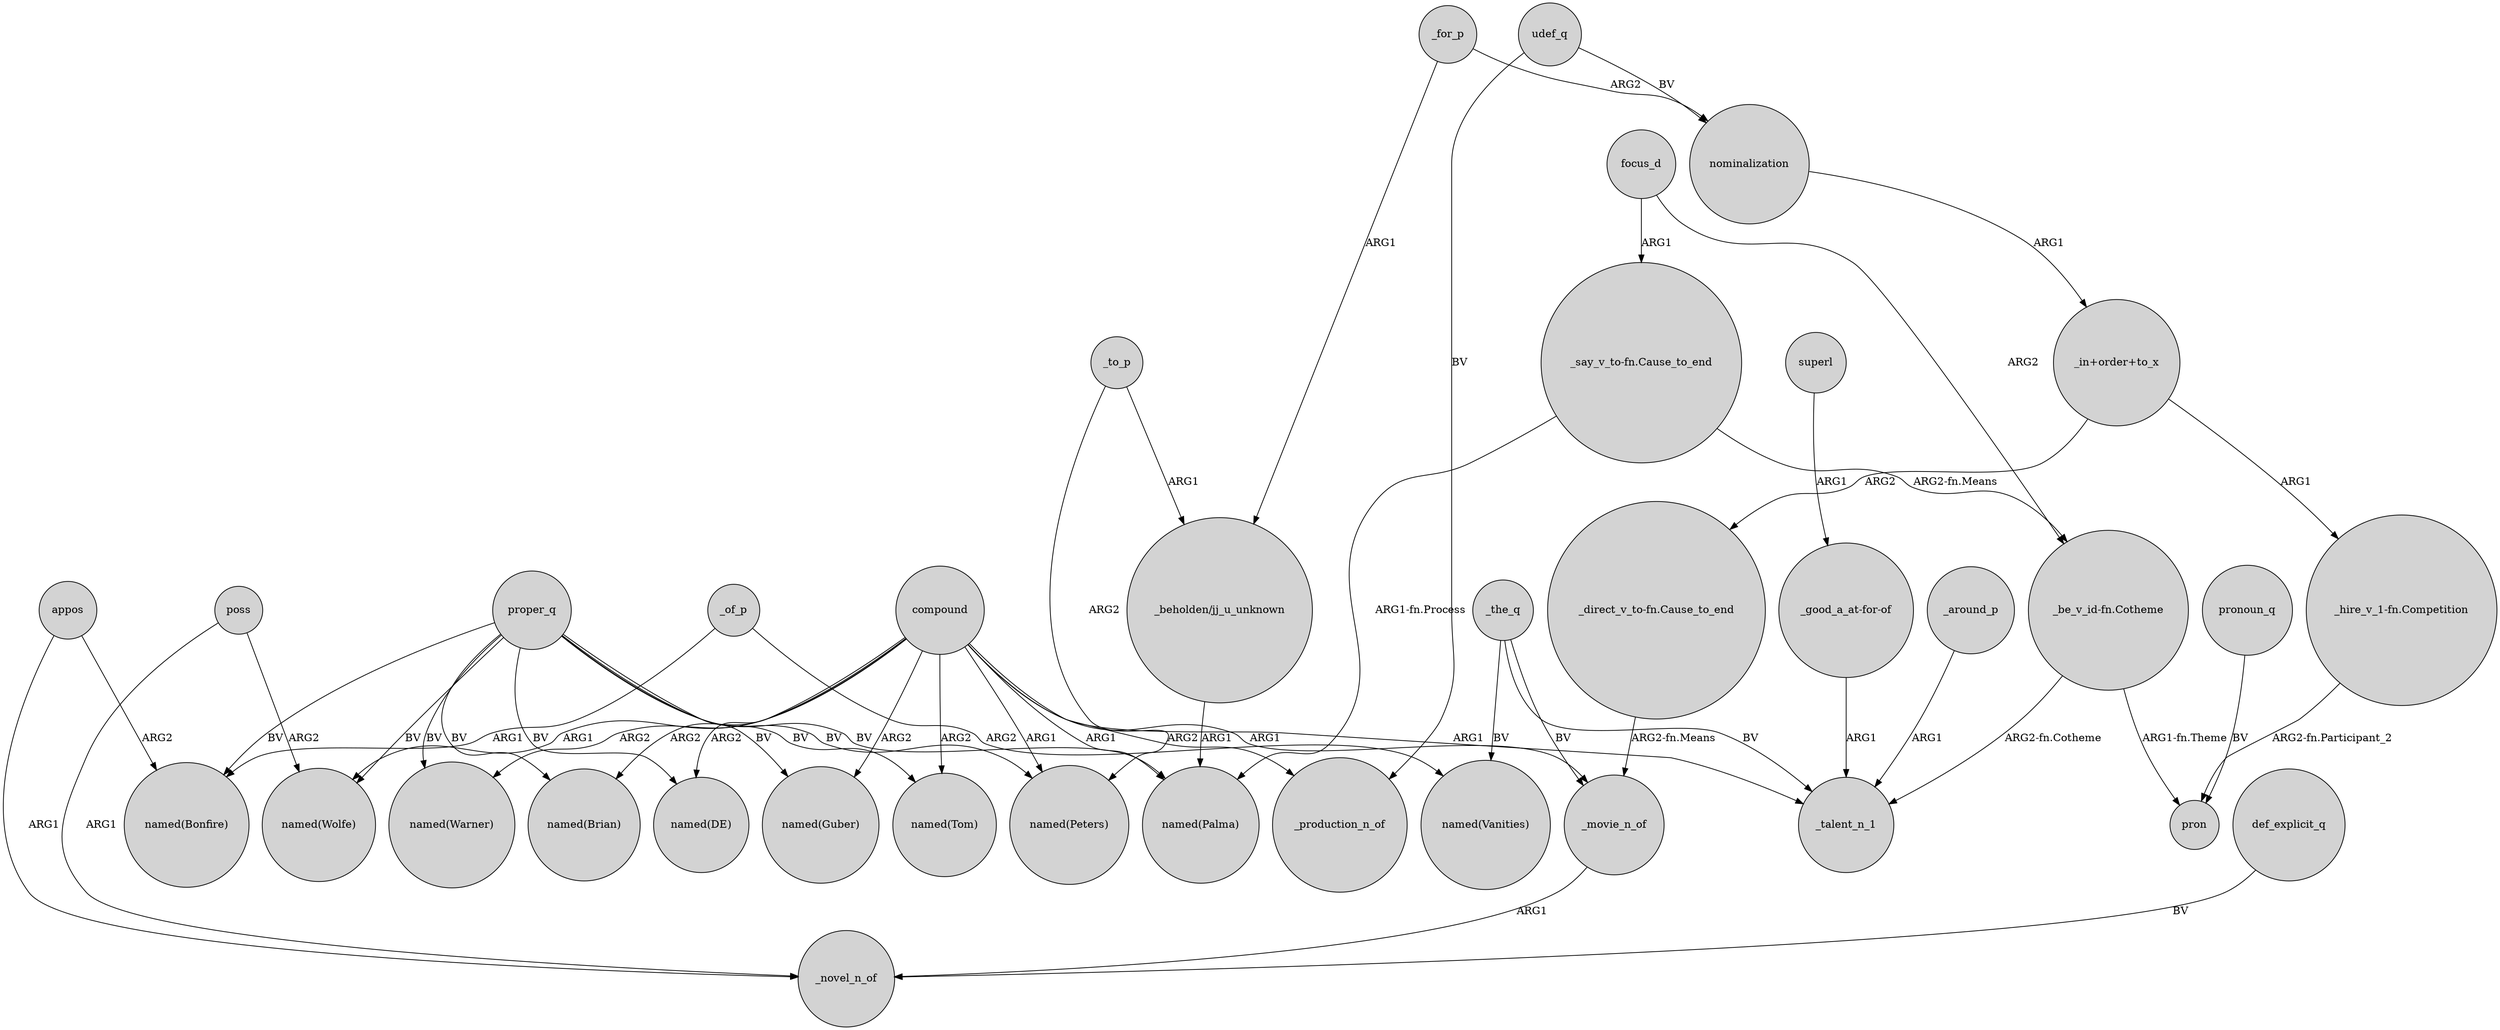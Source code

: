 digraph {
	node [shape=circle style=filled]
	poss -> _novel_n_of [label=ARG1]
	focus_d -> "_be_v_id-fn.Cotheme" [label=ARG2]
	_to_p -> "_beholden/jj_u_unknown" [label=ARG1]
	nominalization -> "_in+order+to_x" [label=ARG1]
	superl -> "_good_a_at-for-of" [label=ARG1]
	proper_q -> "named(DE)" [label=BV]
	proper_q -> "named(Tom)" [label=BV]
	compound -> "named(Peters)" [label=ARG1]
	compound -> _talent_n_1 [label=ARG1]
	_of_p -> "named(Vanities)" [label=ARG2]
	focus_d -> "_say_v_to-fn.Cause_to_end" [label=ARG1]
	compound -> "named(Brian)" [label=ARG2]
	appos -> "named(Bonfire)" [label=ARG2]
	"_in+order+to_x" -> "_direct_v_to-fn.Cause_to_end" [label=ARG2]
	udef_q -> nominalization [label=BV]
	proper_q -> "named(Peters)" [label=BV]
	compound -> "named(Guber)" [label=ARG2]
	compound -> _movie_n_of [label=ARG1]
	compound -> _production_n_of [label=ARG2]
	_the_q -> _movie_n_of [label=BV]
	compound -> "named(Wolfe)" [label=ARG1]
	"_good_a_at-for-of" -> _talent_n_1 [label=ARG1]
	"_say_v_to-fn.Cause_to_end" -> "_be_v_id-fn.Cotheme" [label="ARG2-fn.Means"]
	"_be_v_id-fn.Cotheme" -> _talent_n_1 [label="ARG2-fn.Cotheme"]
	pronoun_q -> pron [label=BV]
	"_be_v_id-fn.Cotheme" -> pron [label="ARG1-fn.Theme"]
	compound -> "named(DE)" [label=ARG2]
	_for_p -> "_beholden/jj_u_unknown" [label=ARG1]
	appos -> _novel_n_of [label=ARG1]
	def_explicit_q -> _novel_n_of [label=BV]
	compound -> "named(Palma)" [label=ARG1]
	_for_p -> nominalization [label=ARG2]
	compound -> "named(Warner)" [label=ARG2]
	proper_q -> "named(Palma)" [label=BV]
	proper_q -> "named(Guber)" [label=BV]
	proper_q -> "named(Warner)" [label=BV]
	_to_p -> "named(Peters)" [label=ARG2]
	_movie_n_of -> _novel_n_of [label=ARG1]
	"_in+order+to_x" -> "_hire_v_1-fn.Competition" [label=ARG1]
	proper_q -> "named(Brian)" [label=BV]
	_the_q -> "named(Vanities)" [label=BV]
	"_hire_v_1-fn.Competition" -> pron [label="ARG2-fn.Participant_2"]
	"_beholden/jj_u_unknown" -> "named(Palma)" [label=ARG1]
	proper_q -> "named(Wolfe)" [label=BV]
	compound -> "named(Tom)" [label=ARG2]
	proper_q -> "named(Bonfire)" [label=BV]
	poss -> "named(Wolfe)" [label=ARG2]
	_around_p -> _talent_n_1 [label=ARG1]
	_the_q -> _talent_n_1 [label=BV]
	"_direct_v_to-fn.Cause_to_end" -> _movie_n_of [label="ARG2-fn.Means"]
	"_say_v_to-fn.Cause_to_end" -> "named(Palma)" [label="ARG1-fn.Process"]
	udef_q -> _production_n_of [label=BV]
	_of_p -> "named(Bonfire)" [label=ARG1]
}
